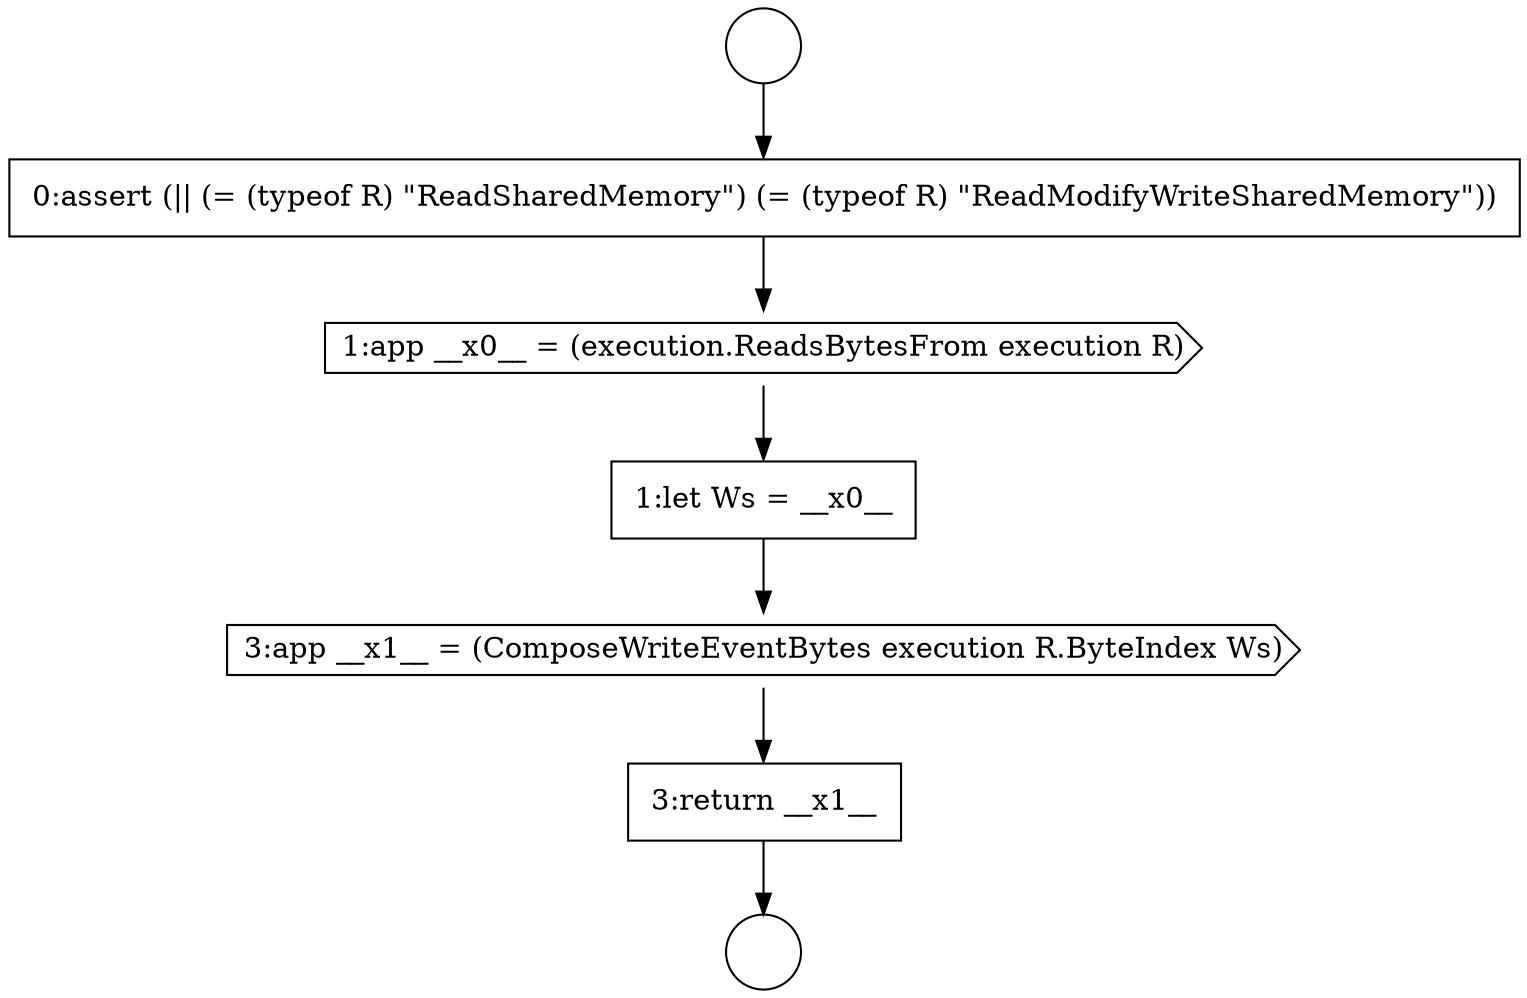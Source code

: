 digraph {
  node17835 [shape=circle label=" " color="black" fillcolor="white" style=filled]
  node17838 [shape=none, margin=0, label=<<font color="black">
    <table border="0" cellborder="1" cellspacing="0" cellpadding="10">
      <tr><td align="left">1:let Ws = __x0__</td></tr>
    </table>
  </font>> color="black" fillcolor="white" style=filled]
  node17834 [shape=circle label=" " color="black" fillcolor="white" style=filled]
  node17837 [shape=cds, label=<<font color="black">1:app __x0__ = (execution.ReadsBytesFrom execution R)</font>> color="black" fillcolor="white" style=filled]
  node17840 [shape=none, margin=0, label=<<font color="black">
    <table border="0" cellborder="1" cellspacing="0" cellpadding="10">
      <tr><td align="left">3:return __x1__</td></tr>
    </table>
  </font>> color="black" fillcolor="white" style=filled]
  node17839 [shape=cds, label=<<font color="black">3:app __x1__ = (ComposeWriteEventBytes execution R.ByteIndex Ws)</font>> color="black" fillcolor="white" style=filled]
  node17836 [shape=none, margin=0, label=<<font color="black">
    <table border="0" cellborder="1" cellspacing="0" cellpadding="10">
      <tr><td align="left">0:assert (|| (= (typeof R) &quot;ReadSharedMemory&quot;) (= (typeof R) &quot;ReadModifyWriteSharedMemory&quot;))</td></tr>
    </table>
  </font>> color="black" fillcolor="white" style=filled]
  node17838 -> node17839 [ color="black"]
  node17834 -> node17836 [ color="black"]
  node17839 -> node17840 [ color="black"]
  node17837 -> node17838 [ color="black"]
  node17840 -> node17835 [ color="black"]
  node17836 -> node17837 [ color="black"]
}
